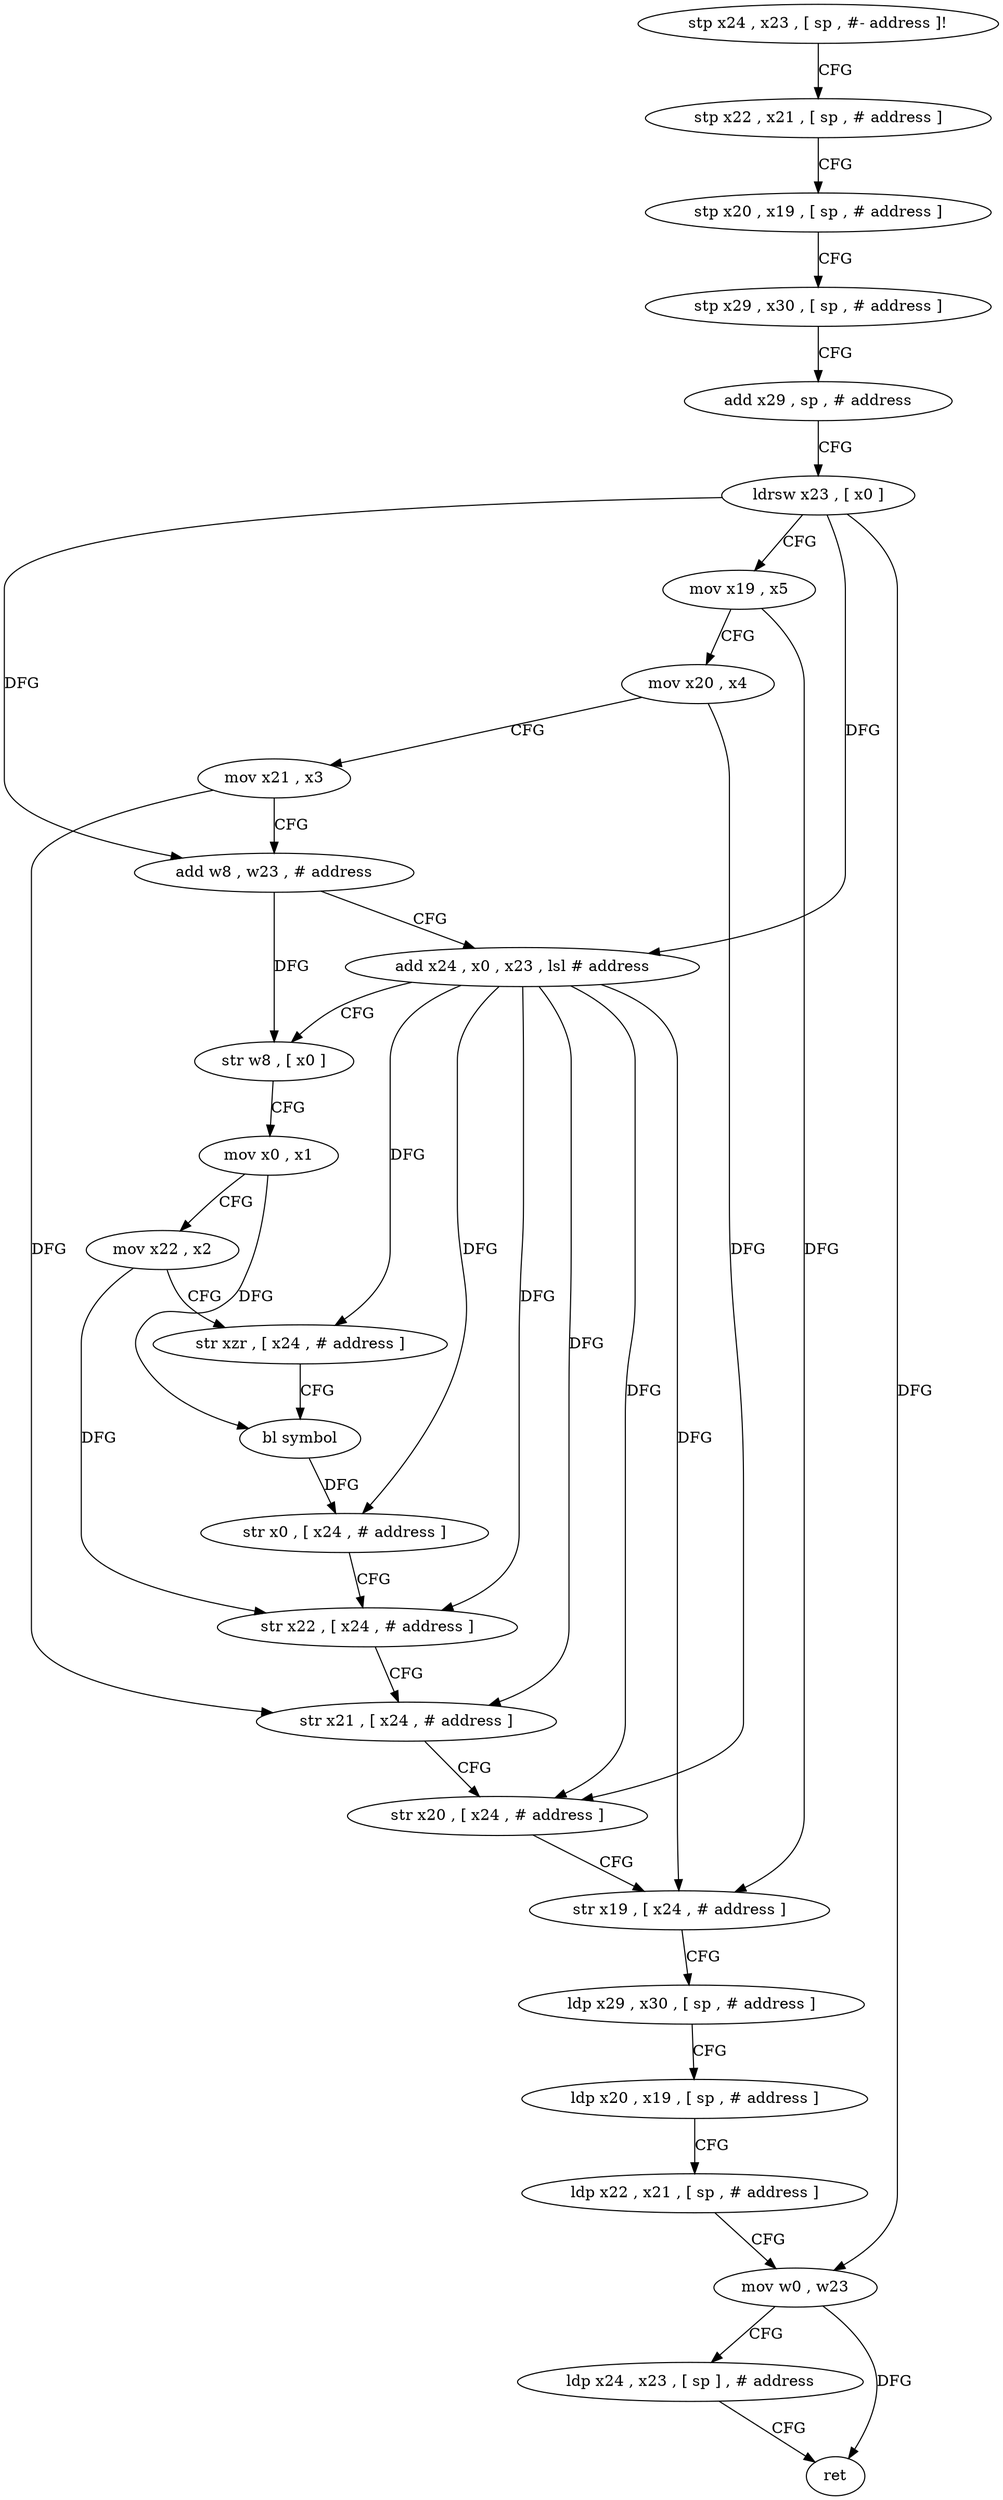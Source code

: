 digraph "func" {
"70720" [label = "stp x24 , x23 , [ sp , #- address ]!" ]
"70724" [label = "stp x22 , x21 , [ sp , # address ]" ]
"70728" [label = "stp x20 , x19 , [ sp , # address ]" ]
"70732" [label = "stp x29 , x30 , [ sp , # address ]" ]
"70736" [label = "add x29 , sp , # address" ]
"70740" [label = "ldrsw x23 , [ x0 ]" ]
"70744" [label = "mov x19 , x5" ]
"70748" [label = "mov x20 , x4" ]
"70752" [label = "mov x21 , x3" ]
"70756" [label = "add w8 , w23 , # address" ]
"70760" [label = "add x24 , x0 , x23 , lsl # address" ]
"70764" [label = "str w8 , [ x0 ]" ]
"70768" [label = "mov x0 , x1" ]
"70772" [label = "mov x22 , x2" ]
"70776" [label = "str xzr , [ x24 , # address ]" ]
"70780" [label = "bl symbol" ]
"70784" [label = "str x0 , [ x24 , # address ]" ]
"70788" [label = "str x22 , [ x24 , # address ]" ]
"70792" [label = "str x21 , [ x24 , # address ]" ]
"70796" [label = "str x20 , [ x24 , # address ]" ]
"70800" [label = "str x19 , [ x24 , # address ]" ]
"70804" [label = "ldp x29 , x30 , [ sp , # address ]" ]
"70808" [label = "ldp x20 , x19 , [ sp , # address ]" ]
"70812" [label = "ldp x22 , x21 , [ sp , # address ]" ]
"70816" [label = "mov w0 , w23" ]
"70820" [label = "ldp x24 , x23 , [ sp ] , # address" ]
"70824" [label = "ret" ]
"70720" -> "70724" [ label = "CFG" ]
"70724" -> "70728" [ label = "CFG" ]
"70728" -> "70732" [ label = "CFG" ]
"70732" -> "70736" [ label = "CFG" ]
"70736" -> "70740" [ label = "CFG" ]
"70740" -> "70744" [ label = "CFG" ]
"70740" -> "70756" [ label = "DFG" ]
"70740" -> "70760" [ label = "DFG" ]
"70740" -> "70816" [ label = "DFG" ]
"70744" -> "70748" [ label = "CFG" ]
"70744" -> "70800" [ label = "DFG" ]
"70748" -> "70752" [ label = "CFG" ]
"70748" -> "70796" [ label = "DFG" ]
"70752" -> "70756" [ label = "CFG" ]
"70752" -> "70792" [ label = "DFG" ]
"70756" -> "70760" [ label = "CFG" ]
"70756" -> "70764" [ label = "DFG" ]
"70760" -> "70764" [ label = "CFG" ]
"70760" -> "70776" [ label = "DFG" ]
"70760" -> "70784" [ label = "DFG" ]
"70760" -> "70788" [ label = "DFG" ]
"70760" -> "70792" [ label = "DFG" ]
"70760" -> "70796" [ label = "DFG" ]
"70760" -> "70800" [ label = "DFG" ]
"70764" -> "70768" [ label = "CFG" ]
"70768" -> "70772" [ label = "CFG" ]
"70768" -> "70780" [ label = "DFG" ]
"70772" -> "70776" [ label = "CFG" ]
"70772" -> "70788" [ label = "DFG" ]
"70776" -> "70780" [ label = "CFG" ]
"70780" -> "70784" [ label = "DFG" ]
"70784" -> "70788" [ label = "CFG" ]
"70788" -> "70792" [ label = "CFG" ]
"70792" -> "70796" [ label = "CFG" ]
"70796" -> "70800" [ label = "CFG" ]
"70800" -> "70804" [ label = "CFG" ]
"70804" -> "70808" [ label = "CFG" ]
"70808" -> "70812" [ label = "CFG" ]
"70812" -> "70816" [ label = "CFG" ]
"70816" -> "70820" [ label = "CFG" ]
"70816" -> "70824" [ label = "DFG" ]
"70820" -> "70824" [ label = "CFG" ]
}
